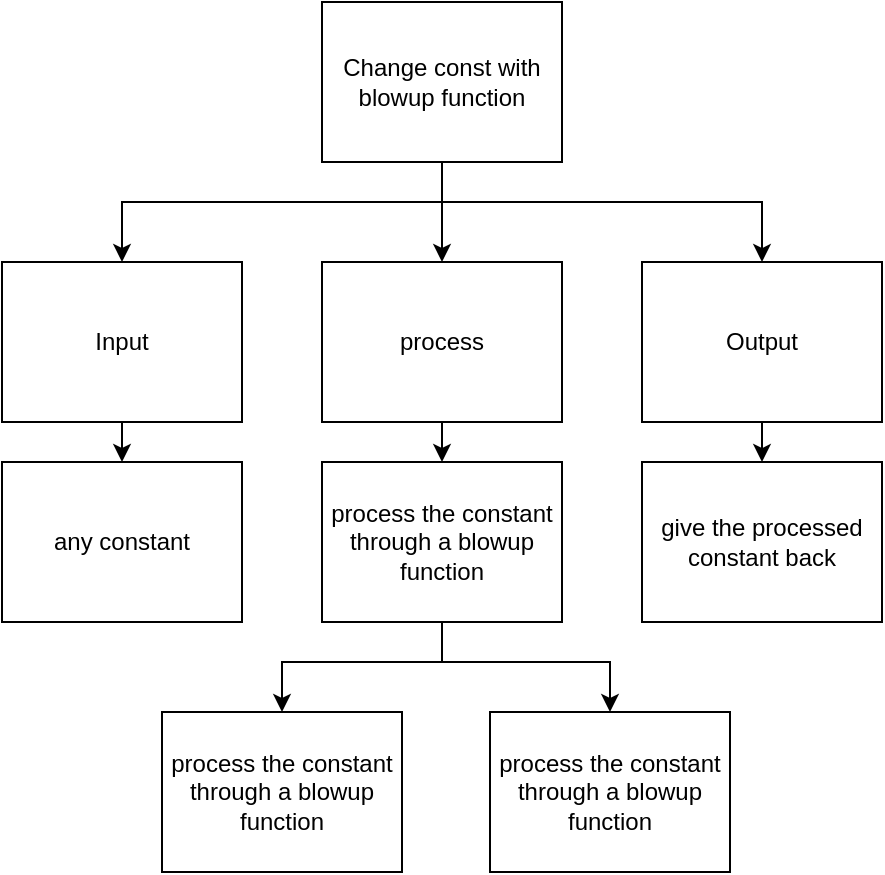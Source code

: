 <mxfile>
    <diagram id="fV2fGWm-HEw7CNOX8N0g" name="Page-1">
        <mxGraphModel dx="606" dy="512" grid="1" gridSize="10" guides="1" tooltips="1" connect="1" arrows="1" fold="1" page="1" pageScale="1" pageWidth="827" pageHeight="1169" math="0" shadow="0">
            <root>
                <mxCell id="0"/>
                <mxCell id="1" parent="0"/>
                <mxCell id="6" style="edgeStyle=none;html=1;exitX=0.5;exitY=1;exitDx=0;exitDy=0;entryX=0.5;entryY=0;entryDx=0;entryDy=0;rounded=0;" parent="1" source="2" target="3" edge="1">
                    <mxGeometry relative="1" as="geometry">
                        <Array as="points">
                            <mxPoint x="330" y="250"/>
                            <mxPoint x="170" y="250"/>
                        </Array>
                    </mxGeometry>
                </mxCell>
                <mxCell id="7" style="edgeStyle=none;rounded=0;html=1;exitX=0.5;exitY=1;exitDx=0;exitDy=0;entryX=0.5;entryY=0;entryDx=0;entryDy=0;" parent="1" source="2" target="5" edge="1">
                    <mxGeometry relative="1" as="geometry">
                        <Array as="points">
                            <mxPoint x="330" y="250"/>
                            <mxPoint x="490" y="250"/>
                        </Array>
                    </mxGeometry>
                </mxCell>
                <mxCell id="8" style="edgeStyle=none;rounded=0;html=1;exitX=0.5;exitY=1;exitDx=0;exitDy=0;entryX=0.5;entryY=0;entryDx=0;entryDy=0;" parent="1" source="2" target="4" edge="1">
                    <mxGeometry relative="1" as="geometry"/>
                </mxCell>
                <mxCell id="2" value="Change const with blowup function" style="rounded=0;whiteSpace=wrap;html=1;" parent="1" vertex="1">
                    <mxGeometry x="270" y="150" width="120" height="80" as="geometry"/>
                </mxCell>
                <mxCell id="10" style="edgeStyle=none;html=1;exitX=0.5;exitY=1;exitDx=0;exitDy=0;entryX=0.5;entryY=0;entryDx=0;entryDy=0;" edge="1" parent="1" source="3" target="9">
                    <mxGeometry relative="1" as="geometry"/>
                </mxCell>
                <mxCell id="3" value="Input" style="rounded=0;whiteSpace=wrap;html=1;" parent="1" vertex="1">
                    <mxGeometry x="110" y="280" width="120" height="80" as="geometry"/>
                </mxCell>
                <mxCell id="12" style="edgeStyle=none;html=1;exitX=0.5;exitY=1;exitDx=0;exitDy=0;entryX=0.5;entryY=0;entryDx=0;entryDy=0;" edge="1" parent="1" source="4" target="11">
                    <mxGeometry relative="1" as="geometry"/>
                </mxCell>
                <mxCell id="4" value="process" style="rounded=0;whiteSpace=wrap;html=1;" parent="1" vertex="1">
                    <mxGeometry x="270" y="280" width="120" height="80" as="geometry"/>
                </mxCell>
                <mxCell id="18" style="edgeStyle=none;rounded=0;html=1;exitX=0.5;exitY=1;exitDx=0;exitDy=0;entryX=0.5;entryY=0;entryDx=0;entryDy=0;" edge="1" parent="1" source="5" target="17">
                    <mxGeometry relative="1" as="geometry"/>
                </mxCell>
                <mxCell id="5" value="Output" style="rounded=0;whiteSpace=wrap;html=1;" parent="1" vertex="1">
                    <mxGeometry x="430" y="280" width="120" height="80" as="geometry"/>
                </mxCell>
                <mxCell id="9" value="any constant" style="rounded=0;whiteSpace=wrap;html=1;" vertex="1" parent="1">
                    <mxGeometry x="110" y="380" width="120" height="80" as="geometry"/>
                </mxCell>
                <mxCell id="14" style="edgeStyle=none;html=1;exitX=0.5;exitY=1;exitDx=0;exitDy=0;entryX=0.5;entryY=0;entryDx=0;entryDy=0;rounded=0;" edge="1" parent="1" source="11" target="13">
                    <mxGeometry relative="1" as="geometry">
                        <Array as="points">
                            <mxPoint x="330" y="480"/>
                            <mxPoint x="250" y="480"/>
                        </Array>
                    </mxGeometry>
                </mxCell>
                <mxCell id="16" style="edgeStyle=none;html=1;exitX=0.5;exitY=1;exitDx=0;exitDy=0;entryX=0.5;entryY=0;entryDx=0;entryDy=0;rounded=0;" edge="1" parent="1" source="11" target="15">
                    <mxGeometry relative="1" as="geometry">
                        <Array as="points">
                            <mxPoint x="330" y="480"/>
                            <mxPoint x="414" y="480"/>
                        </Array>
                    </mxGeometry>
                </mxCell>
                <mxCell id="11" value="process the constant through a blowup function" style="rounded=0;whiteSpace=wrap;html=1;" vertex="1" parent="1">
                    <mxGeometry x="270" y="380" width="120" height="80" as="geometry"/>
                </mxCell>
                <mxCell id="13" value="process the constant through a blowup function" style="rounded=0;whiteSpace=wrap;html=1;" vertex="1" parent="1">
                    <mxGeometry x="190" y="505" width="120" height="80" as="geometry"/>
                </mxCell>
                <mxCell id="15" value="process the constant through a blowup function" style="rounded=0;whiteSpace=wrap;html=1;" vertex="1" parent="1">
                    <mxGeometry x="354" y="505" width="120" height="80" as="geometry"/>
                </mxCell>
                <mxCell id="17" value="give the processed constant back" style="rounded=0;whiteSpace=wrap;html=1;" vertex="1" parent="1">
                    <mxGeometry x="430" y="380" width="120" height="80" as="geometry"/>
                </mxCell>
            </root>
        </mxGraphModel>
    </diagram>
</mxfile>